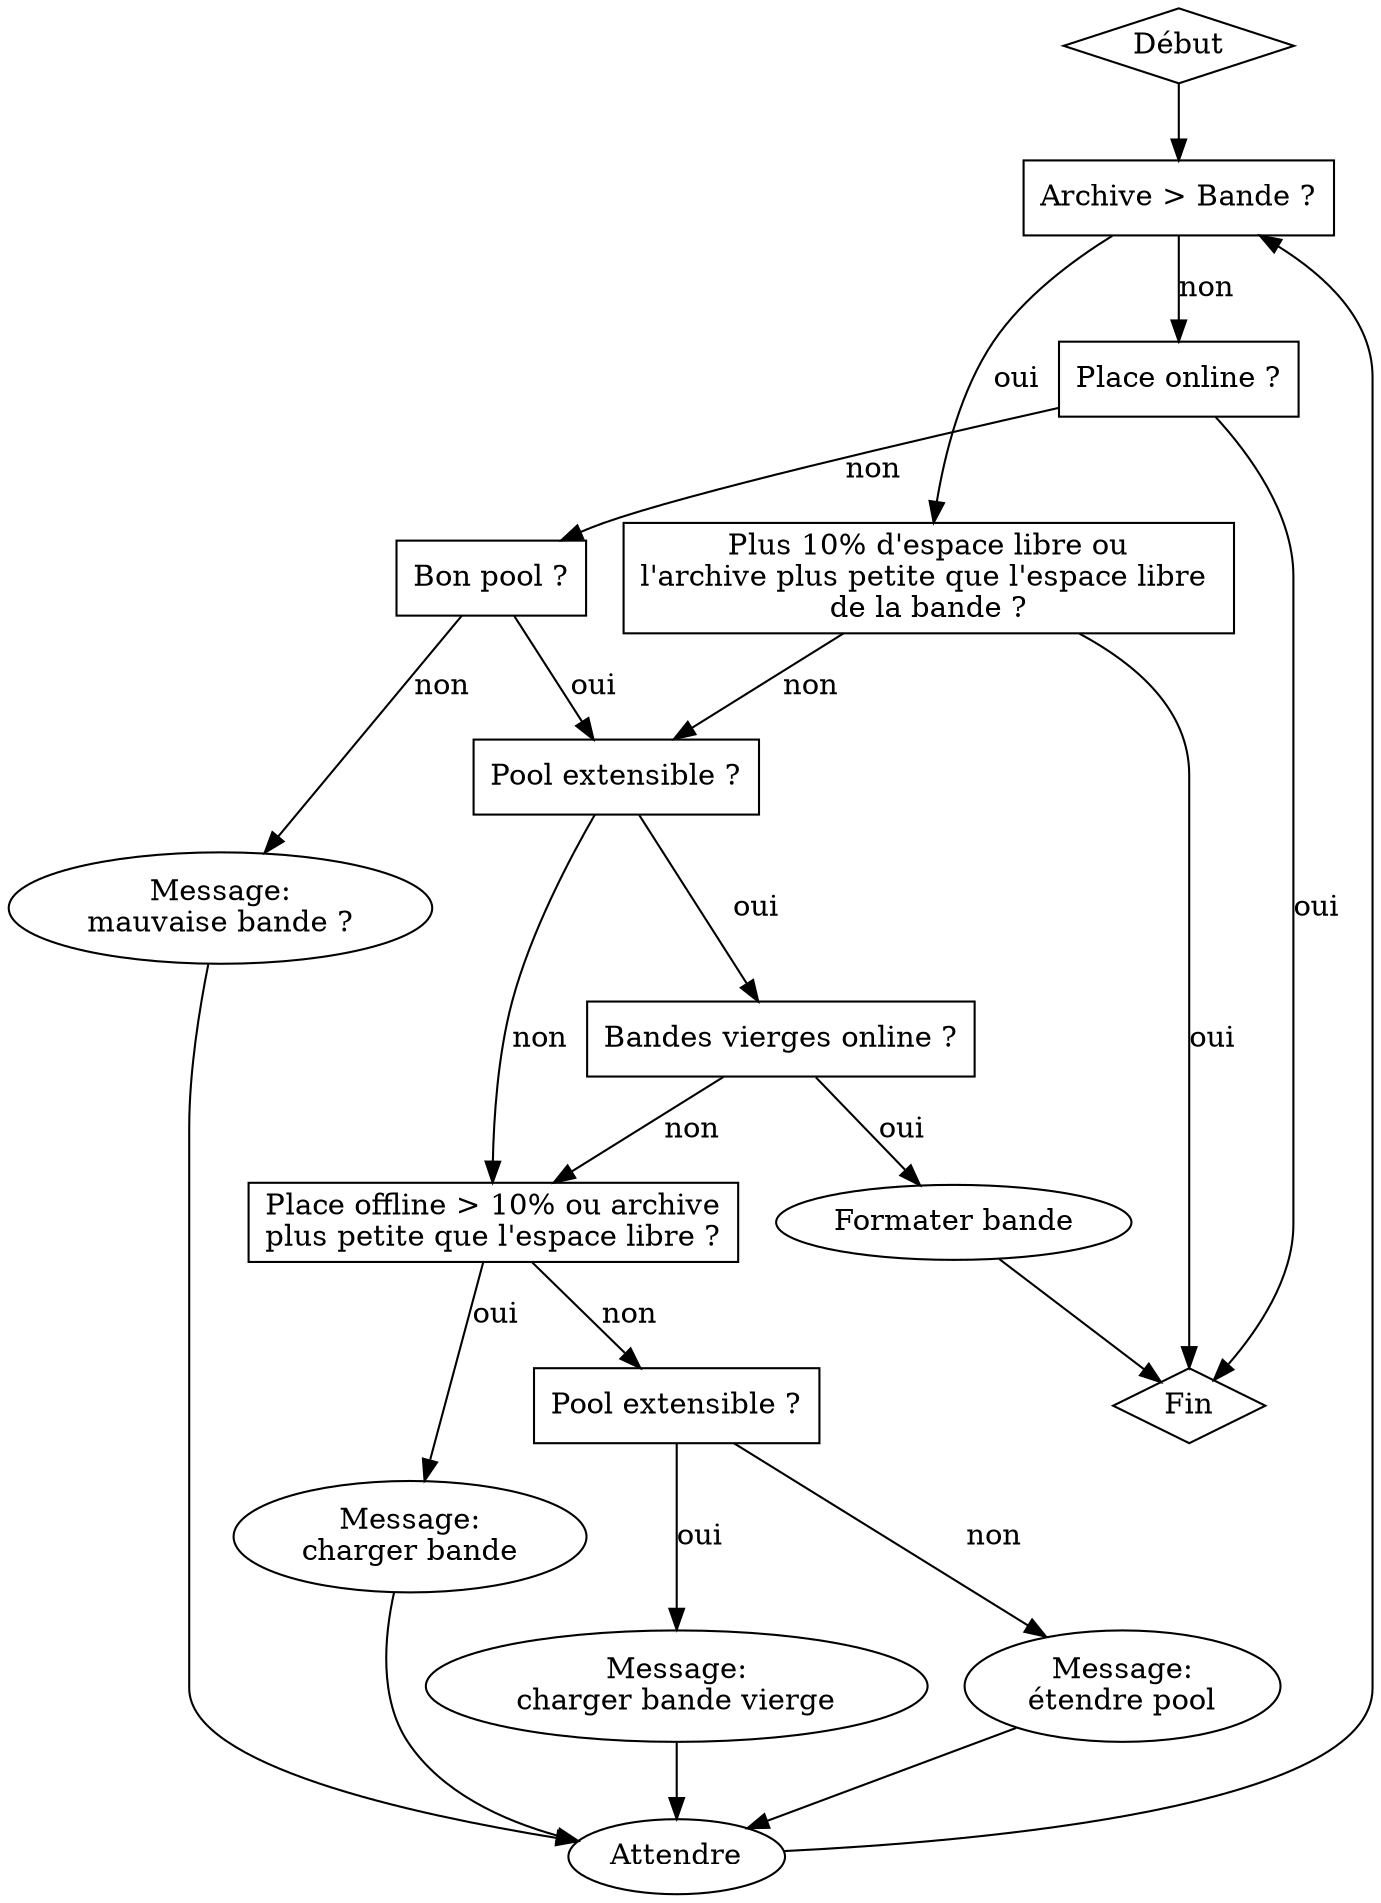 digraph Save {
	start [shape=diamond, label="Début"];
	end [shape=diamond, label="Fin"];

	ArchiveBande [shape=box, label="Archive > Bande ?"];
	PlaceOnline [shape=box, label="Place online ?"];
	Plus10PctLibreOuArchiveInferieurBande [shape=box, label="Plus 10% d'espace libre ou\nl'archive plus petite que l'espace libre \nde la bande ?"];
	BonPool [shape=box, label="Bon pool ?"];
	PoolExtensible1 [shape=box, label="Pool extensible ?"];
	ViergesOnline [shape=box, label="Bandes vierges online ?"];
	PlaceOffline [shape=box, label="Place offline > 10% ou archive\nplus petite que l'espace libre ?"];
	PoolExtensible2 [shape=box, label="Pool extensible ?"];

	MessageMauvaiseBande [shape=oval, label="Message:\nmauvaise bande ?"];
	Formater [shape=oval, label="Formater bande"];
	MessageChargerBande [shape=oval, label="Message:\ncharger bande"];
	Attendre [shape=oval, label="Attendre"];
	MessageChargerBandeVierge [shape=oval, label="Message:\ncharger bande vierge"];
	MessageEtendrePool [shape=oval, label="Message:\nétendre pool"];

	start -> ArchiveBande;

	ArchiveBande -> Plus10PctLibreOuArchiveInferieurBande [label="oui"];
	ArchiveBande -> PlaceOnline [label="non"];

	Plus10PctLibreOuArchiveInferieurBande -> end [label="oui"];
	Plus10PctLibreOuArchiveInferieurBande -> PoolExtensible1 [label="non"];

	PlaceOnline -> end [label="oui"];
	PlaceOnline -> BonPool [label="non"];

	PoolExtensible1 -> ViergesOnline [label="oui"];
	PoolExtensible1 -> PlaceOffline [label="non"];

	BonPool -> PoolExtensible1 [label="oui"];
	BonPool -> MessageMauvaiseBande [label="non"];

	ViergesOnline -> Formater [label="oui"];
	ViergesOnline -> PlaceOffline [label="non"];

	PlaceOffline -> MessageChargerBande [label="oui"];
	PlaceOffline -> PoolExtensible2 [label="non"];

	MessageMauvaiseBande -> Attendre;

	Formater -> end;

	MessageChargerBande -> Attendre;

	PoolExtensible2 -> MessageChargerBandeVierge [label="oui"];
	PoolExtensible2 -> MessageEtendrePool [label="non"];

	Attendre -> ArchiveBande;

	MessageChargerBandeVierge -> Attendre;

	MessageEtendrePool -> Attendre;
}
